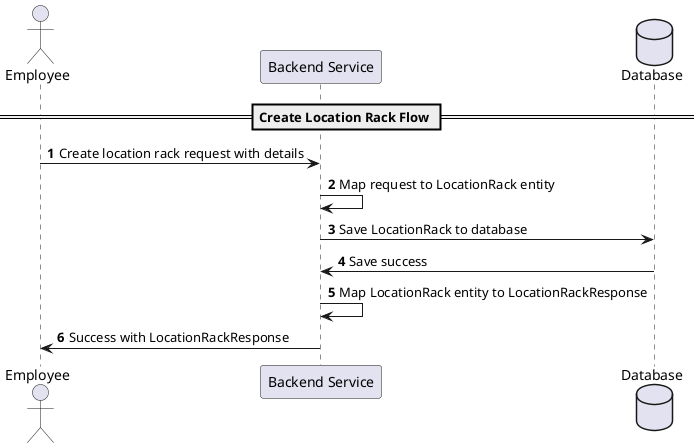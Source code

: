 @startuml
autonumber

actor Employee as "Employee"
participant Backend as "Backend Service"
database DB as "Database"

== Create Location Rack Flow ==
Employee -> Backend: Create location rack request with details
Backend -> Backend: Map request to LocationRack entity
Backend -> DB: Save LocationRack to database
DB -> Backend: Save success
Backend -> Backend: Map LocationRack entity to LocationRackResponse
Backend -> Employee: Success with LocationRackResponse
@enduml
